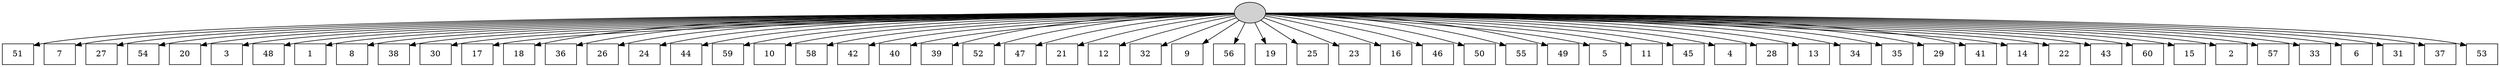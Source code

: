 digraph G {
0[style=filled, fillcolor=grey82, label=""];
1[shape=box,style=filled, fillcolor=white,label="51\n"];
2[shape=box,style=filled, fillcolor=white,label="7\n"];
3[shape=box,style=filled, fillcolor=white,label="27\n"];
4[shape=box,style=filled, fillcolor=white,label="54\n"];
5[shape=box,style=filled, fillcolor=white,label="20\n"];
6[shape=box,style=filled, fillcolor=white,label="3\n"];
7[shape=box,style=filled, fillcolor=white,label="48\n"];
8[shape=box,style=filled, fillcolor=white,label="1\n"];
9[shape=box,style=filled, fillcolor=white,label="8\n"];
10[shape=box,style=filled, fillcolor=white,label="38\n"];
11[shape=box,style=filled, fillcolor=white,label="30\n"];
12[shape=box,style=filled, fillcolor=white,label="17\n"];
13[shape=box,style=filled, fillcolor=white,label="18\n"];
14[shape=box,style=filled, fillcolor=white,label="36\n"];
15[shape=box,style=filled, fillcolor=white,label="26\n"];
16[shape=box,style=filled, fillcolor=white,label="24\n"];
17[shape=box,style=filled, fillcolor=white,label="44\n"];
18[shape=box,style=filled, fillcolor=white,label="59\n"];
19[shape=box,style=filled, fillcolor=white,label="10\n"];
20[shape=box,style=filled, fillcolor=white,label="58\n"];
21[shape=box,style=filled, fillcolor=white,label="42\n"];
22[shape=box,style=filled, fillcolor=white,label="40\n"];
23[shape=box,style=filled, fillcolor=white,label="39\n"];
24[shape=box,style=filled, fillcolor=white,label="52\n"];
25[shape=box,style=filled, fillcolor=white,label="47\n"];
26[shape=box,style=filled, fillcolor=white,label="21\n"];
27[shape=box,style=filled, fillcolor=white,label="12\n"];
28[shape=box,style=filled, fillcolor=white,label="32\n"];
29[shape=box,style=filled, fillcolor=white,label="9\n"];
30[shape=box,style=filled, fillcolor=white,label="56\n"];
31[shape=box,style=filled, fillcolor=white,label="19\n"];
32[shape=box,style=filled, fillcolor=white,label="25\n"];
33[shape=box,style=filled, fillcolor=white,label="23\n"];
34[shape=box,style=filled, fillcolor=white,label="16\n"];
35[shape=box,style=filled, fillcolor=white,label="46\n"];
36[shape=box,style=filled, fillcolor=white,label="50\n"];
37[shape=box,style=filled, fillcolor=white,label="55\n"];
38[shape=box,style=filled, fillcolor=white,label="49\n"];
39[shape=box,style=filled, fillcolor=white,label="5\n"];
40[shape=box,style=filled, fillcolor=white,label="11\n"];
41[shape=box,style=filled, fillcolor=white,label="45\n"];
42[shape=box,style=filled, fillcolor=white,label="4\n"];
43[shape=box,style=filled, fillcolor=white,label="28\n"];
44[shape=box,style=filled, fillcolor=white,label="13\n"];
45[shape=box,style=filled, fillcolor=white,label="34\n"];
46[shape=box,style=filled, fillcolor=white,label="35\n"];
47[shape=box,style=filled, fillcolor=white,label="29\n"];
48[shape=box,style=filled, fillcolor=white,label="41\n"];
49[shape=box,style=filled, fillcolor=white,label="14\n"];
50[shape=box,style=filled, fillcolor=white,label="22\n"];
51[shape=box,style=filled, fillcolor=white,label="43\n"];
52[shape=box,style=filled, fillcolor=white,label="60\n"];
53[shape=box,style=filled, fillcolor=white,label="15\n"];
54[shape=box,style=filled, fillcolor=white,label="2\n"];
55[shape=box,style=filled, fillcolor=white,label="57\n"];
56[shape=box,style=filled, fillcolor=white,label="33\n"];
57[shape=box,style=filled, fillcolor=white,label="6\n"];
58[shape=box,style=filled, fillcolor=white,label="31\n"];
59[shape=box,style=filled, fillcolor=white,label="37\n"];
60[shape=box,style=filled, fillcolor=white,label="53\n"];
0->1 ;
0->2 ;
0->3 ;
0->4 ;
0->5 ;
0->6 ;
0->7 ;
0->8 ;
0->9 ;
0->10 ;
0->11 ;
0->12 ;
0->13 ;
0->14 ;
0->15 ;
0->16 ;
0->17 ;
0->18 ;
0->19 ;
0->20 ;
0->21 ;
0->22 ;
0->23 ;
0->24 ;
0->25 ;
0->26 ;
0->27 ;
0->28 ;
0->29 ;
0->30 ;
0->31 ;
0->32 ;
0->33 ;
0->34 ;
0->35 ;
0->36 ;
0->37 ;
0->38 ;
0->39 ;
0->40 ;
0->41 ;
0->42 ;
0->43 ;
0->44 ;
0->45 ;
0->46 ;
0->47 ;
0->48 ;
0->49 ;
0->50 ;
0->51 ;
0->52 ;
0->53 ;
0->54 ;
0->55 ;
0->56 ;
0->57 ;
0->58 ;
0->59 ;
0->60 ;
}
